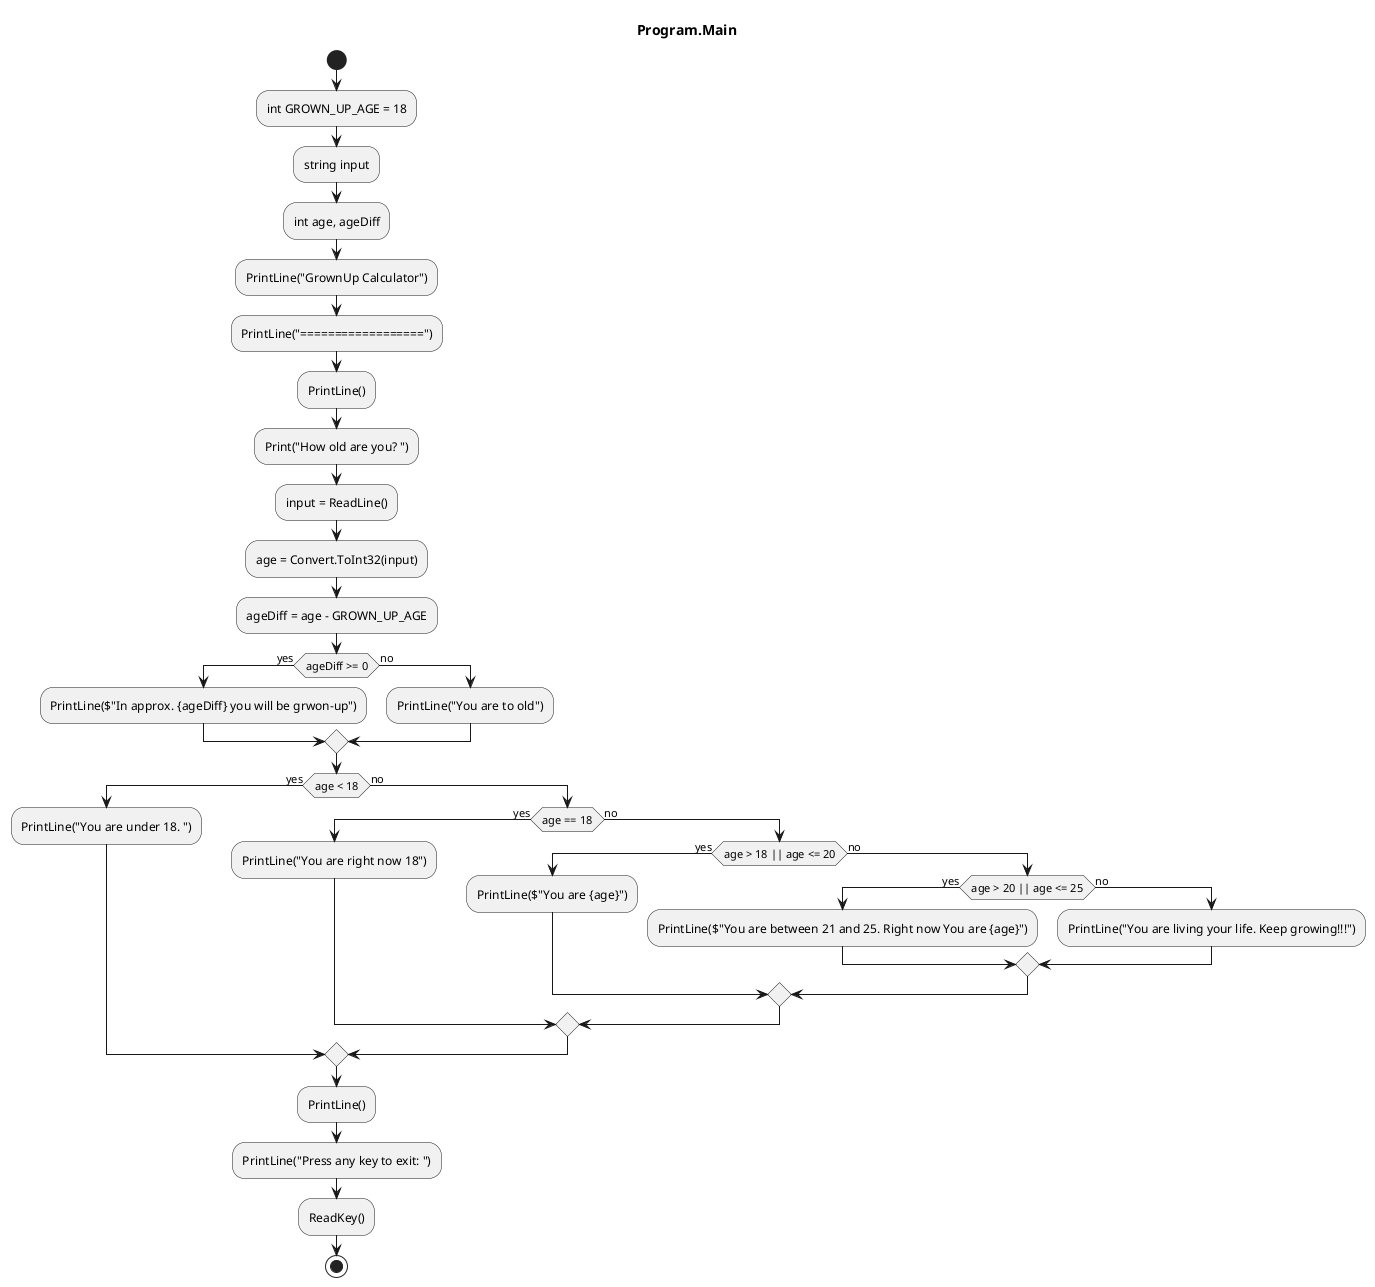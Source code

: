 @startuml Program.Main
title Program.Main
start
:int GROWN_UP_AGE = 18;
:string input;
:int age, ageDiff;
:PrintLine("GrownUp Calculator");
:PrintLine("==================");
:PrintLine();
:Print("How old are you? ");
:input = ReadLine();
:age = Convert.ToInt32(input);
:ageDiff = age - GROWN_UP_AGE;
if (ageDiff >= 0) then (yes)
    :PrintLine($"In approx. {ageDiff} you will be grwon-up");
  else (no)
      :PrintLine("You are to old");
endif
if (age < 18) then (yes)
    :PrintLine("You are under 18. ");
  else (no)
    if (age == 18) then (yes)
        :PrintLine("You are right now 18");
      else (no)
        if (age > 18 || age <= 20) then (yes)
            :PrintLine($"You are {age}");
          else (no)
            if (age > 20 || age <= 25) then (yes)
                :PrintLine($"You are between 21 and 25. Right now You are {age}");
              else (no)
                  :PrintLine("You are living your life. Keep growing!!!");
            endif
        endif
    endif
endif
:PrintLine();
:PrintLine("Press any key to exit: ");
:ReadKey();
stop
@enduml
